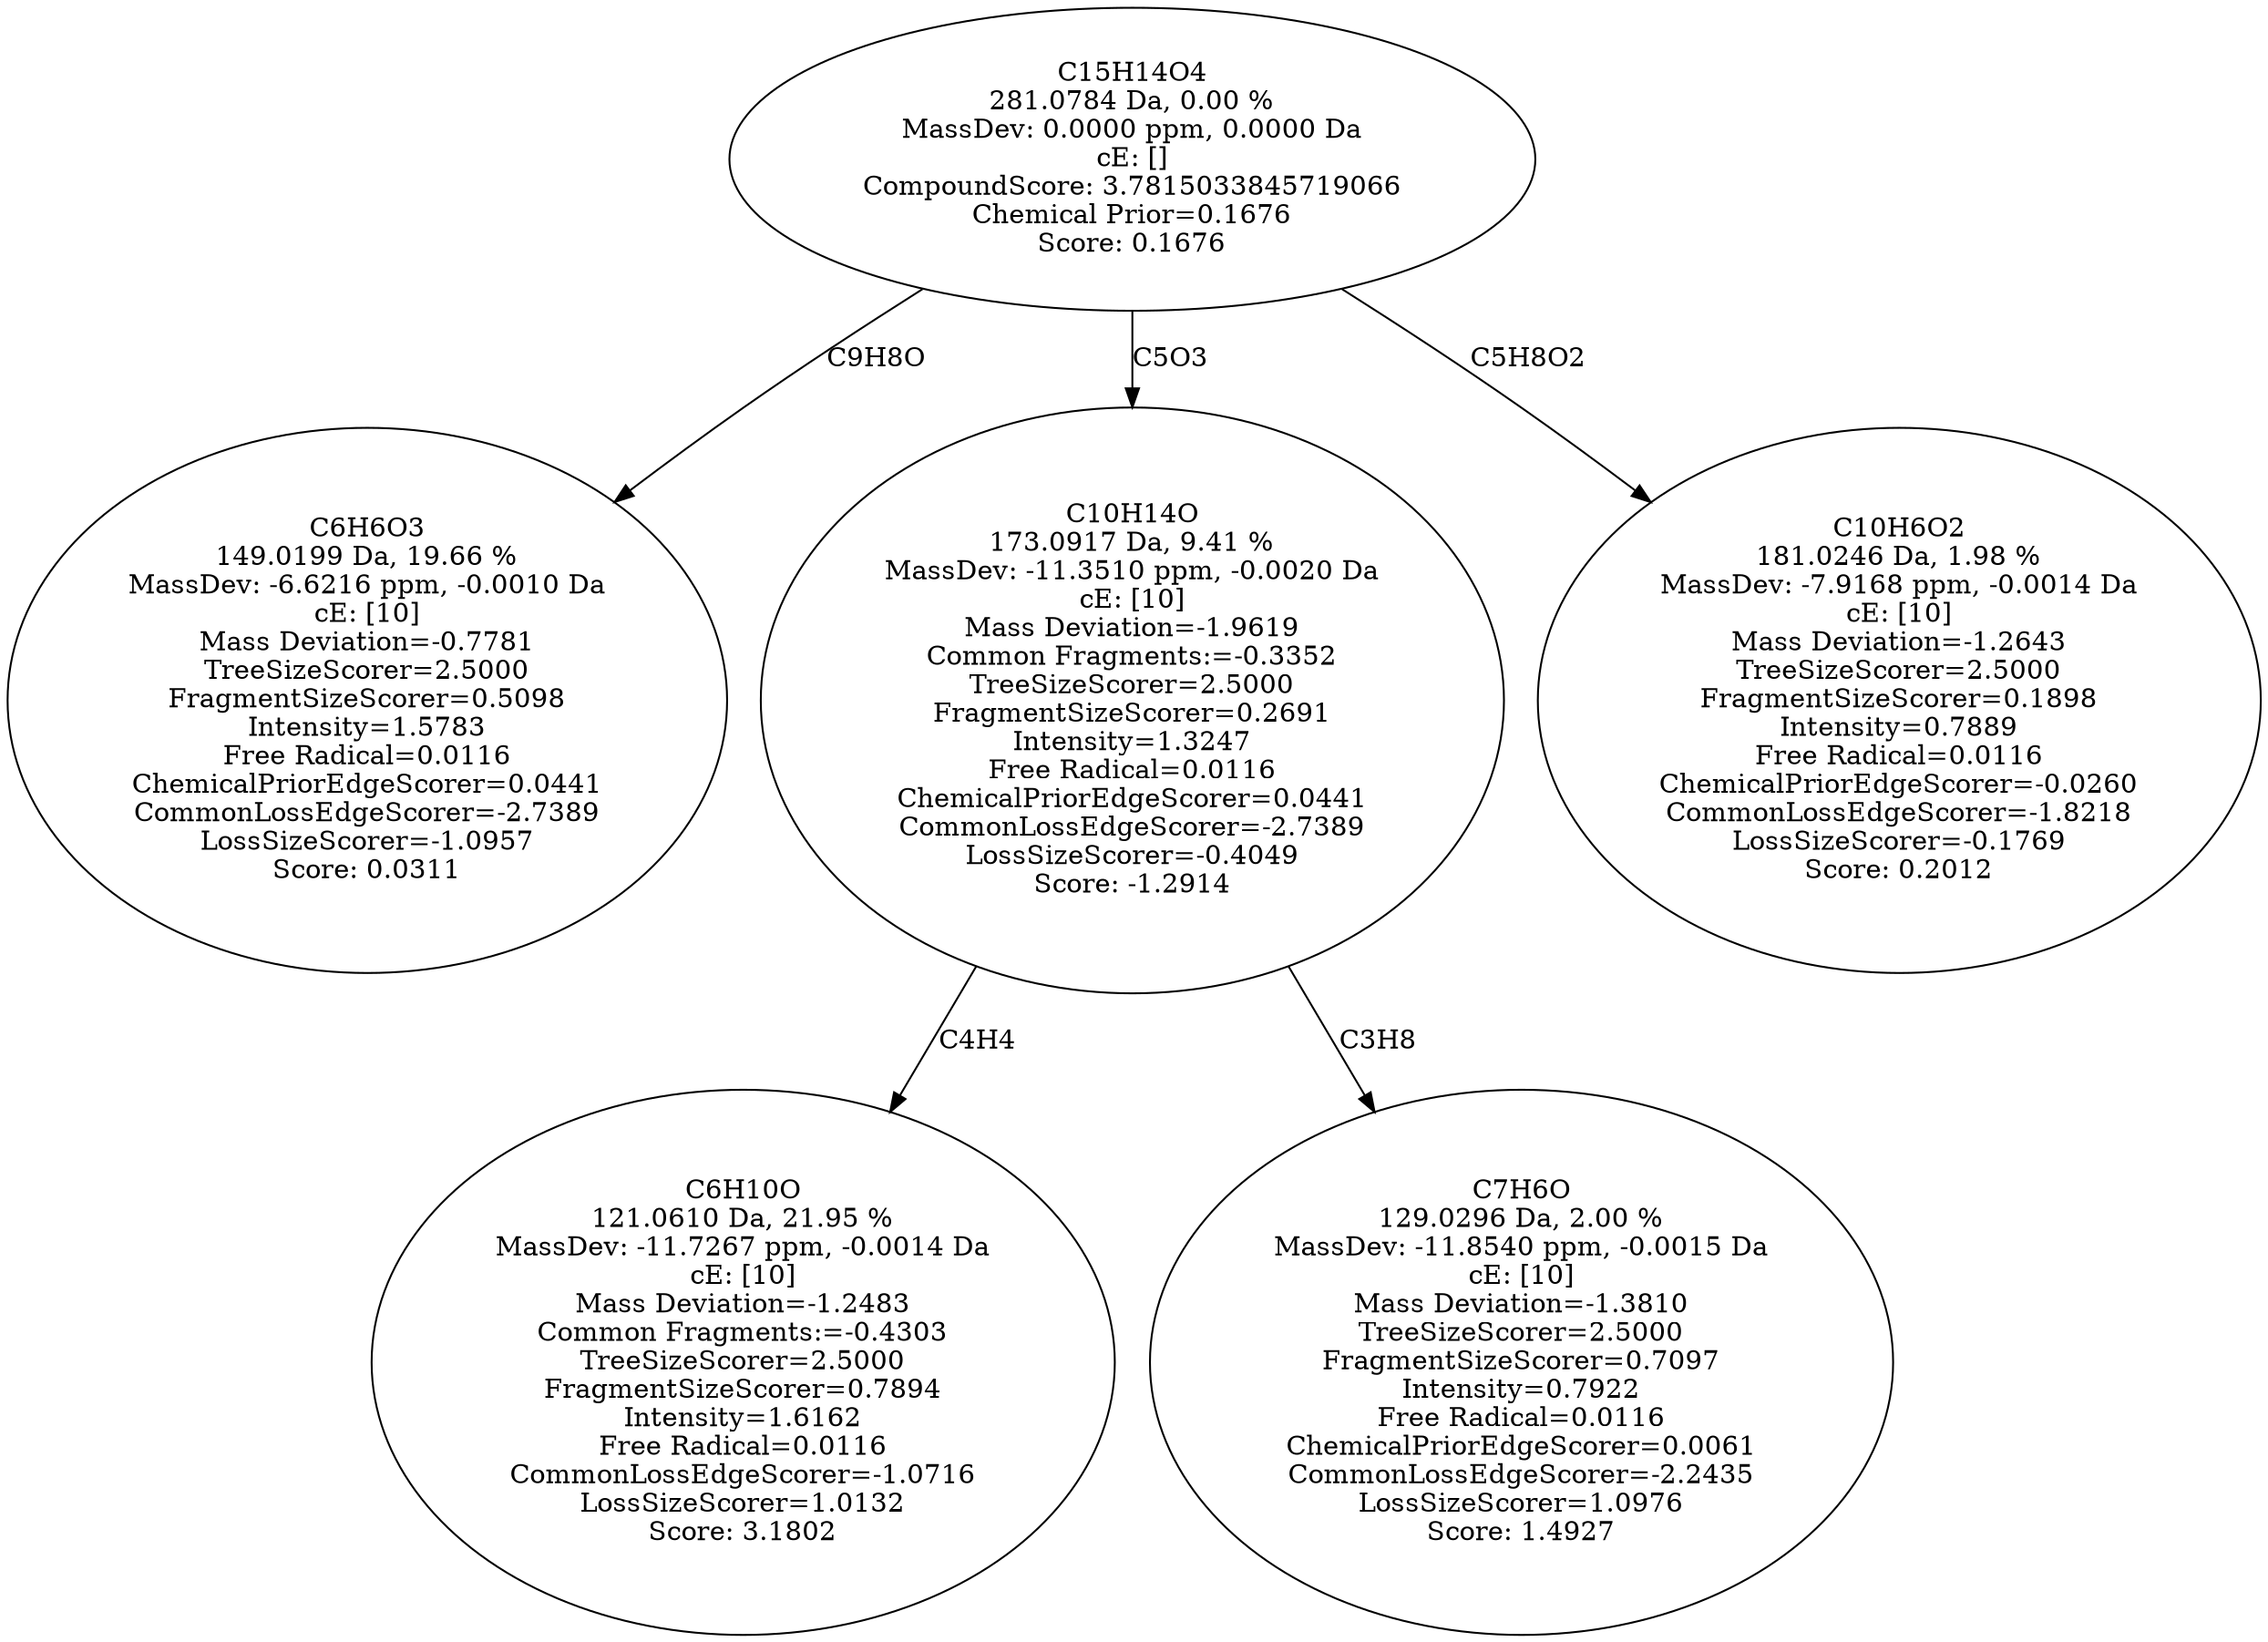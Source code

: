 strict digraph {
v1 [label="C6H6O3\n149.0199 Da, 19.66 %\nMassDev: -6.6216 ppm, -0.0010 Da\ncE: [10]\nMass Deviation=-0.7781\nTreeSizeScorer=2.5000\nFragmentSizeScorer=0.5098\nIntensity=1.5783\nFree Radical=0.0116\nChemicalPriorEdgeScorer=0.0441\nCommonLossEdgeScorer=-2.7389\nLossSizeScorer=-1.0957\nScore: 0.0311"];
v2 [label="C6H10O\n121.0610 Da, 21.95 %\nMassDev: -11.7267 ppm, -0.0014 Da\ncE: [10]\nMass Deviation=-1.2483\nCommon Fragments:=-0.4303\nTreeSizeScorer=2.5000\nFragmentSizeScorer=0.7894\nIntensity=1.6162\nFree Radical=0.0116\nCommonLossEdgeScorer=-1.0716\nLossSizeScorer=1.0132\nScore: 3.1802"];
v3 [label="C7H6O\n129.0296 Da, 2.00 %\nMassDev: -11.8540 ppm, -0.0015 Da\ncE: [10]\nMass Deviation=-1.3810\nTreeSizeScorer=2.5000\nFragmentSizeScorer=0.7097\nIntensity=0.7922\nFree Radical=0.0116\nChemicalPriorEdgeScorer=0.0061\nCommonLossEdgeScorer=-2.2435\nLossSizeScorer=1.0976\nScore: 1.4927"];
v4 [label="C10H14O\n173.0917 Da, 9.41 %\nMassDev: -11.3510 ppm, -0.0020 Da\ncE: [10]\nMass Deviation=-1.9619\nCommon Fragments:=-0.3352\nTreeSizeScorer=2.5000\nFragmentSizeScorer=0.2691\nIntensity=1.3247\nFree Radical=0.0116\nChemicalPriorEdgeScorer=0.0441\nCommonLossEdgeScorer=-2.7389\nLossSizeScorer=-0.4049\nScore: -1.2914"];
v5 [label="C10H6O2\n181.0246 Da, 1.98 %\nMassDev: -7.9168 ppm, -0.0014 Da\ncE: [10]\nMass Deviation=-1.2643\nTreeSizeScorer=2.5000\nFragmentSizeScorer=0.1898\nIntensity=0.7889\nFree Radical=0.0116\nChemicalPriorEdgeScorer=-0.0260\nCommonLossEdgeScorer=-1.8218\nLossSizeScorer=-0.1769\nScore: 0.2012"];
v6 [label="C15H14O4\n281.0784 Da, 0.00 %\nMassDev: 0.0000 ppm, 0.0000 Da\ncE: []\nCompoundScore: 3.7815033845719066\nChemical Prior=0.1676\nScore: 0.1676"];
v6 -> v1 [label="C9H8O"];
v4 -> v2 [label="C4H4"];
v4 -> v3 [label="C3H8"];
v6 -> v4 [label="C5O3"];
v6 -> v5 [label="C5H8O2"];
}
